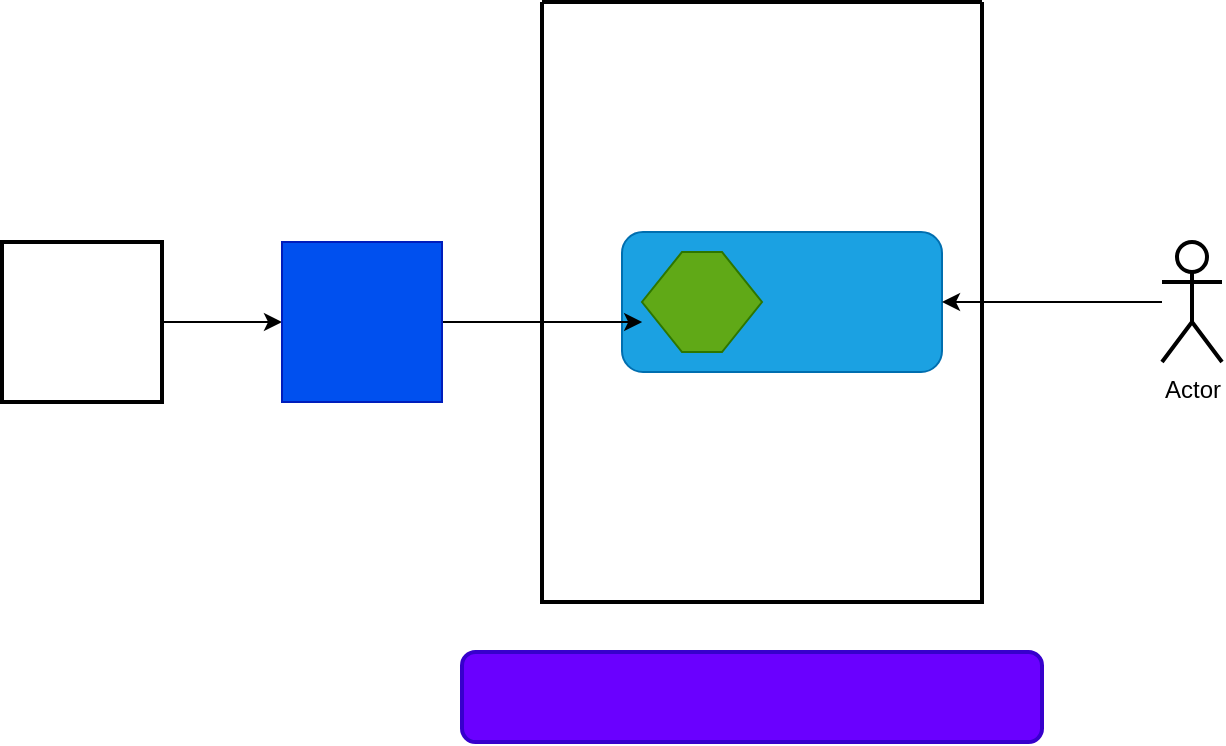 <mxfile version="20.2.7" type="github">
  <diagram name="Page-1" id="c7558073-3199-34d8-9f00-42111426c3f3">
    <mxGraphModel dx="722" dy="584" grid="1" gridSize="10" guides="1" tooltips="1" connect="1" arrows="1" fold="1" page="1" pageScale="1" pageWidth="826" pageHeight="1169" background="none" math="0" shadow="0">
      <root>
        <mxCell id="0" />
        <mxCell id="1" parent="0" />
        <mxCell id="Wc6figx5cJHX5uXWQaID-100" value="" style="swimlane;startSize=0;strokeWidth=2;shadow=0;swimlaneLine=0;glass=0;rounded=0;" vertex="1" parent="1">
          <mxGeometry x="280" y="200" width="220" height="300" as="geometry" />
        </mxCell>
        <mxCell id="Wc6figx5cJHX5uXWQaID-101" value="" style="rounded=1;whiteSpace=wrap;html=1;fillColor=#1ba1e2;fontColor=#ffffff;strokeColor=#006EAF;" vertex="1" parent="Wc6figx5cJHX5uXWQaID-100">
          <mxGeometry x="40" y="115" width="160" height="70" as="geometry" />
        </mxCell>
        <mxCell id="Wc6figx5cJHX5uXWQaID-102" value="" style="shape=hexagon;perimeter=hexagonPerimeter2;whiteSpace=wrap;html=1;fixedSize=1;fillColor=#60a917;fontColor=#ffffff;strokeColor=#2D7600;" vertex="1" parent="Wc6figx5cJHX5uXWQaID-100">
          <mxGeometry x="50" y="125" width="60" height="50" as="geometry" />
        </mxCell>
        <mxCell id="Wc6figx5cJHX5uXWQaID-110" style="edgeStyle=orthogonalEdgeStyle;rounded=0;orthogonalLoop=1;jettySize=auto;html=1;entryX=0;entryY=0.5;entryDx=0;entryDy=0;" edge="1" parent="1" source="Wc6figx5cJHX5uXWQaID-103" target="Wc6figx5cJHX5uXWQaID-104">
          <mxGeometry relative="1" as="geometry" />
        </mxCell>
        <mxCell id="Wc6figx5cJHX5uXWQaID-103" value="" style="whiteSpace=wrap;html=1;aspect=fixed;strokeWidth=2;" vertex="1" parent="1">
          <mxGeometry x="10" y="320" width="80" height="80" as="geometry" />
        </mxCell>
        <mxCell id="Wc6figx5cJHX5uXWQaID-112" style="edgeStyle=orthogonalEdgeStyle;rounded=0;orthogonalLoop=1;jettySize=auto;html=1;entryX=0.063;entryY=0.643;entryDx=0;entryDy=0;entryPerimeter=0;" edge="1" parent="1" source="Wc6figx5cJHX5uXWQaID-104" target="Wc6figx5cJHX5uXWQaID-101">
          <mxGeometry relative="1" as="geometry" />
        </mxCell>
        <mxCell id="Wc6figx5cJHX5uXWQaID-104" value="" style="whiteSpace=wrap;html=1;aspect=fixed;strokeWidth=1;fillColor=#0050ef;fontColor=#ffffff;strokeColor=#001DBC;" vertex="1" parent="1">
          <mxGeometry x="150" y="320" width="80" height="80" as="geometry" />
        </mxCell>
        <mxCell id="Wc6figx5cJHX5uXWQaID-108" style="edgeStyle=orthogonalEdgeStyle;rounded=0;orthogonalLoop=1;jettySize=auto;html=1;entryX=1;entryY=0.5;entryDx=0;entryDy=0;" edge="1" parent="1" source="Wc6figx5cJHX5uXWQaID-105" target="Wc6figx5cJHX5uXWQaID-101">
          <mxGeometry relative="1" as="geometry" />
        </mxCell>
        <mxCell id="Wc6figx5cJHX5uXWQaID-105" value="Actor" style="shape=umlActor;verticalLabelPosition=bottom;verticalAlign=top;html=1;outlineConnect=0;strokeWidth=2;" vertex="1" parent="1">
          <mxGeometry x="590" y="320" width="30" height="60" as="geometry" />
        </mxCell>
        <mxCell id="Wc6figx5cJHX5uXWQaID-109" value="" style="rounded=1;whiteSpace=wrap;html=1;strokeWidth=2;fillColor=#6a00ff;fontColor=#ffffff;strokeColor=#3700CC;" vertex="1" parent="1">
          <mxGeometry x="240" y="525" width="290" height="45" as="geometry" />
        </mxCell>
      </root>
    </mxGraphModel>
  </diagram>
</mxfile>
